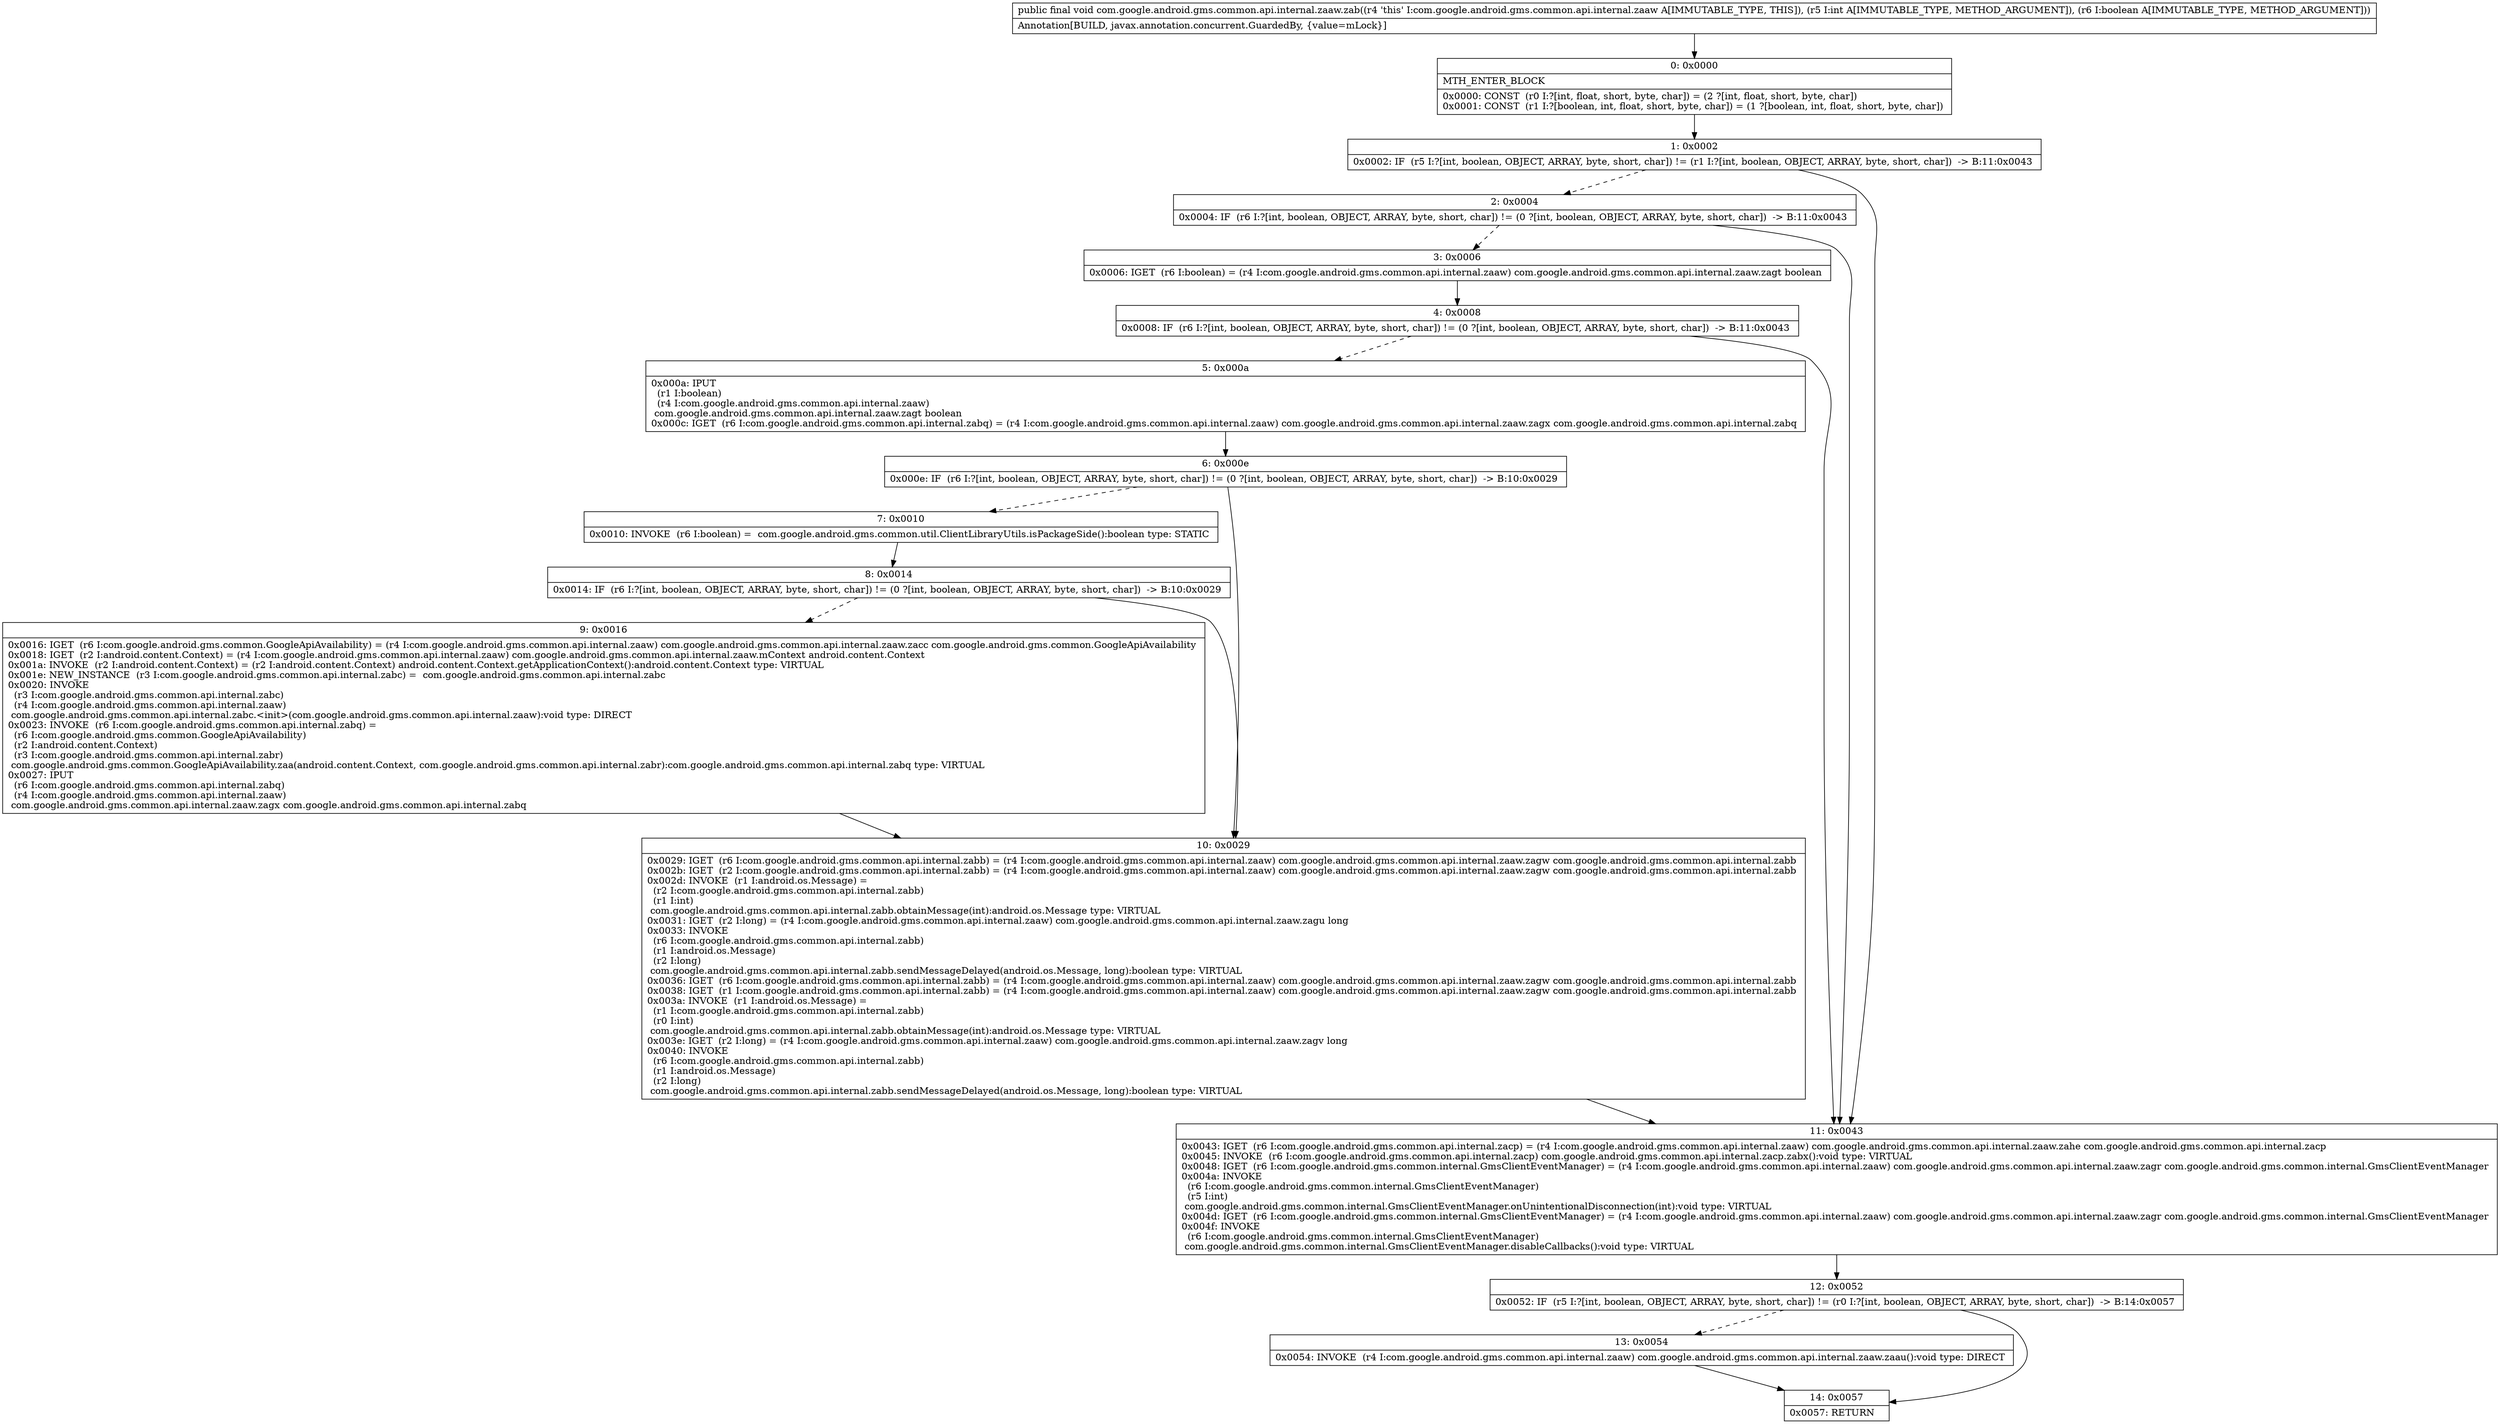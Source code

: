 digraph "CFG forcom.google.android.gms.common.api.internal.zaaw.zab(IZ)V" {
Node_0 [shape=record,label="{0\:\ 0x0000|MTH_ENTER_BLOCK\l|0x0000: CONST  (r0 I:?[int, float, short, byte, char]) = (2 ?[int, float, short, byte, char]) \l0x0001: CONST  (r1 I:?[boolean, int, float, short, byte, char]) = (1 ?[boolean, int, float, short, byte, char]) \l}"];
Node_1 [shape=record,label="{1\:\ 0x0002|0x0002: IF  (r5 I:?[int, boolean, OBJECT, ARRAY, byte, short, char]) != (r1 I:?[int, boolean, OBJECT, ARRAY, byte, short, char])  \-\> B:11:0x0043 \l}"];
Node_2 [shape=record,label="{2\:\ 0x0004|0x0004: IF  (r6 I:?[int, boolean, OBJECT, ARRAY, byte, short, char]) != (0 ?[int, boolean, OBJECT, ARRAY, byte, short, char])  \-\> B:11:0x0043 \l}"];
Node_3 [shape=record,label="{3\:\ 0x0006|0x0006: IGET  (r6 I:boolean) = (r4 I:com.google.android.gms.common.api.internal.zaaw) com.google.android.gms.common.api.internal.zaaw.zagt boolean \l}"];
Node_4 [shape=record,label="{4\:\ 0x0008|0x0008: IF  (r6 I:?[int, boolean, OBJECT, ARRAY, byte, short, char]) != (0 ?[int, boolean, OBJECT, ARRAY, byte, short, char])  \-\> B:11:0x0043 \l}"];
Node_5 [shape=record,label="{5\:\ 0x000a|0x000a: IPUT  \l  (r1 I:boolean)\l  (r4 I:com.google.android.gms.common.api.internal.zaaw)\l com.google.android.gms.common.api.internal.zaaw.zagt boolean \l0x000c: IGET  (r6 I:com.google.android.gms.common.api.internal.zabq) = (r4 I:com.google.android.gms.common.api.internal.zaaw) com.google.android.gms.common.api.internal.zaaw.zagx com.google.android.gms.common.api.internal.zabq \l}"];
Node_6 [shape=record,label="{6\:\ 0x000e|0x000e: IF  (r6 I:?[int, boolean, OBJECT, ARRAY, byte, short, char]) != (0 ?[int, boolean, OBJECT, ARRAY, byte, short, char])  \-\> B:10:0x0029 \l}"];
Node_7 [shape=record,label="{7\:\ 0x0010|0x0010: INVOKE  (r6 I:boolean) =  com.google.android.gms.common.util.ClientLibraryUtils.isPackageSide():boolean type: STATIC \l}"];
Node_8 [shape=record,label="{8\:\ 0x0014|0x0014: IF  (r6 I:?[int, boolean, OBJECT, ARRAY, byte, short, char]) != (0 ?[int, boolean, OBJECT, ARRAY, byte, short, char])  \-\> B:10:0x0029 \l}"];
Node_9 [shape=record,label="{9\:\ 0x0016|0x0016: IGET  (r6 I:com.google.android.gms.common.GoogleApiAvailability) = (r4 I:com.google.android.gms.common.api.internal.zaaw) com.google.android.gms.common.api.internal.zaaw.zacc com.google.android.gms.common.GoogleApiAvailability \l0x0018: IGET  (r2 I:android.content.Context) = (r4 I:com.google.android.gms.common.api.internal.zaaw) com.google.android.gms.common.api.internal.zaaw.mContext android.content.Context \l0x001a: INVOKE  (r2 I:android.content.Context) = (r2 I:android.content.Context) android.content.Context.getApplicationContext():android.content.Context type: VIRTUAL \l0x001e: NEW_INSTANCE  (r3 I:com.google.android.gms.common.api.internal.zabc) =  com.google.android.gms.common.api.internal.zabc \l0x0020: INVOKE  \l  (r3 I:com.google.android.gms.common.api.internal.zabc)\l  (r4 I:com.google.android.gms.common.api.internal.zaaw)\l com.google.android.gms.common.api.internal.zabc.\<init\>(com.google.android.gms.common.api.internal.zaaw):void type: DIRECT \l0x0023: INVOKE  (r6 I:com.google.android.gms.common.api.internal.zabq) = \l  (r6 I:com.google.android.gms.common.GoogleApiAvailability)\l  (r2 I:android.content.Context)\l  (r3 I:com.google.android.gms.common.api.internal.zabr)\l com.google.android.gms.common.GoogleApiAvailability.zaa(android.content.Context, com.google.android.gms.common.api.internal.zabr):com.google.android.gms.common.api.internal.zabq type: VIRTUAL \l0x0027: IPUT  \l  (r6 I:com.google.android.gms.common.api.internal.zabq)\l  (r4 I:com.google.android.gms.common.api.internal.zaaw)\l com.google.android.gms.common.api.internal.zaaw.zagx com.google.android.gms.common.api.internal.zabq \l}"];
Node_10 [shape=record,label="{10\:\ 0x0029|0x0029: IGET  (r6 I:com.google.android.gms.common.api.internal.zabb) = (r4 I:com.google.android.gms.common.api.internal.zaaw) com.google.android.gms.common.api.internal.zaaw.zagw com.google.android.gms.common.api.internal.zabb \l0x002b: IGET  (r2 I:com.google.android.gms.common.api.internal.zabb) = (r4 I:com.google.android.gms.common.api.internal.zaaw) com.google.android.gms.common.api.internal.zaaw.zagw com.google.android.gms.common.api.internal.zabb \l0x002d: INVOKE  (r1 I:android.os.Message) = \l  (r2 I:com.google.android.gms.common.api.internal.zabb)\l  (r1 I:int)\l com.google.android.gms.common.api.internal.zabb.obtainMessage(int):android.os.Message type: VIRTUAL \l0x0031: IGET  (r2 I:long) = (r4 I:com.google.android.gms.common.api.internal.zaaw) com.google.android.gms.common.api.internal.zaaw.zagu long \l0x0033: INVOKE  \l  (r6 I:com.google.android.gms.common.api.internal.zabb)\l  (r1 I:android.os.Message)\l  (r2 I:long)\l com.google.android.gms.common.api.internal.zabb.sendMessageDelayed(android.os.Message, long):boolean type: VIRTUAL \l0x0036: IGET  (r6 I:com.google.android.gms.common.api.internal.zabb) = (r4 I:com.google.android.gms.common.api.internal.zaaw) com.google.android.gms.common.api.internal.zaaw.zagw com.google.android.gms.common.api.internal.zabb \l0x0038: IGET  (r1 I:com.google.android.gms.common.api.internal.zabb) = (r4 I:com.google.android.gms.common.api.internal.zaaw) com.google.android.gms.common.api.internal.zaaw.zagw com.google.android.gms.common.api.internal.zabb \l0x003a: INVOKE  (r1 I:android.os.Message) = \l  (r1 I:com.google.android.gms.common.api.internal.zabb)\l  (r0 I:int)\l com.google.android.gms.common.api.internal.zabb.obtainMessage(int):android.os.Message type: VIRTUAL \l0x003e: IGET  (r2 I:long) = (r4 I:com.google.android.gms.common.api.internal.zaaw) com.google.android.gms.common.api.internal.zaaw.zagv long \l0x0040: INVOKE  \l  (r6 I:com.google.android.gms.common.api.internal.zabb)\l  (r1 I:android.os.Message)\l  (r2 I:long)\l com.google.android.gms.common.api.internal.zabb.sendMessageDelayed(android.os.Message, long):boolean type: VIRTUAL \l}"];
Node_11 [shape=record,label="{11\:\ 0x0043|0x0043: IGET  (r6 I:com.google.android.gms.common.api.internal.zacp) = (r4 I:com.google.android.gms.common.api.internal.zaaw) com.google.android.gms.common.api.internal.zaaw.zahe com.google.android.gms.common.api.internal.zacp \l0x0045: INVOKE  (r6 I:com.google.android.gms.common.api.internal.zacp) com.google.android.gms.common.api.internal.zacp.zabx():void type: VIRTUAL \l0x0048: IGET  (r6 I:com.google.android.gms.common.internal.GmsClientEventManager) = (r4 I:com.google.android.gms.common.api.internal.zaaw) com.google.android.gms.common.api.internal.zaaw.zagr com.google.android.gms.common.internal.GmsClientEventManager \l0x004a: INVOKE  \l  (r6 I:com.google.android.gms.common.internal.GmsClientEventManager)\l  (r5 I:int)\l com.google.android.gms.common.internal.GmsClientEventManager.onUnintentionalDisconnection(int):void type: VIRTUAL \l0x004d: IGET  (r6 I:com.google.android.gms.common.internal.GmsClientEventManager) = (r4 I:com.google.android.gms.common.api.internal.zaaw) com.google.android.gms.common.api.internal.zaaw.zagr com.google.android.gms.common.internal.GmsClientEventManager \l0x004f: INVOKE  \l  (r6 I:com.google.android.gms.common.internal.GmsClientEventManager)\l com.google.android.gms.common.internal.GmsClientEventManager.disableCallbacks():void type: VIRTUAL \l}"];
Node_12 [shape=record,label="{12\:\ 0x0052|0x0052: IF  (r5 I:?[int, boolean, OBJECT, ARRAY, byte, short, char]) != (r0 I:?[int, boolean, OBJECT, ARRAY, byte, short, char])  \-\> B:14:0x0057 \l}"];
Node_13 [shape=record,label="{13\:\ 0x0054|0x0054: INVOKE  (r4 I:com.google.android.gms.common.api.internal.zaaw) com.google.android.gms.common.api.internal.zaaw.zaau():void type: DIRECT \l}"];
Node_14 [shape=record,label="{14\:\ 0x0057|0x0057: RETURN   \l}"];
MethodNode[shape=record,label="{public final void com.google.android.gms.common.api.internal.zaaw.zab((r4 'this' I:com.google.android.gms.common.api.internal.zaaw A[IMMUTABLE_TYPE, THIS]), (r5 I:int A[IMMUTABLE_TYPE, METHOD_ARGUMENT]), (r6 I:boolean A[IMMUTABLE_TYPE, METHOD_ARGUMENT]))  | Annotation[BUILD, javax.annotation.concurrent.GuardedBy, \{value=mLock\}]\l}"];
MethodNode -> Node_0;
Node_0 -> Node_1;
Node_1 -> Node_2[style=dashed];
Node_1 -> Node_11;
Node_2 -> Node_3[style=dashed];
Node_2 -> Node_11;
Node_3 -> Node_4;
Node_4 -> Node_5[style=dashed];
Node_4 -> Node_11;
Node_5 -> Node_6;
Node_6 -> Node_7[style=dashed];
Node_6 -> Node_10;
Node_7 -> Node_8;
Node_8 -> Node_9[style=dashed];
Node_8 -> Node_10;
Node_9 -> Node_10;
Node_10 -> Node_11;
Node_11 -> Node_12;
Node_12 -> Node_13[style=dashed];
Node_12 -> Node_14;
Node_13 -> Node_14;
}


